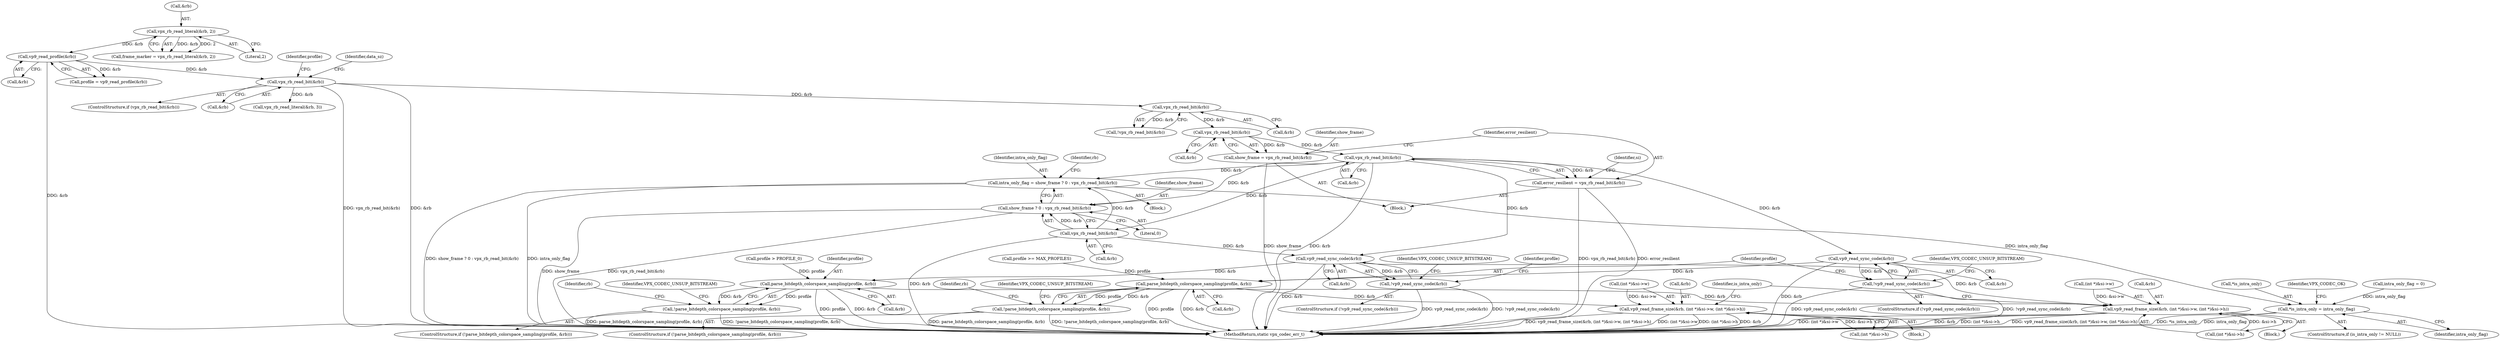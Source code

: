 digraph "0_Android_4974dcbd0289a2530df2ee2a25b5f92775df80da@API" {
"1000237" [label="(Call,vpx_rb_read_bit(&rb))"];
"1000232" [label="(Call,vpx_rb_read_bit(&rb))"];
"1000201" [label="(Call,vpx_rb_read_bit(&rb))"];
"1000185" [label="(Call,vp9_read_profile(&rb))"];
"1000178" [label="(Call,vpx_rb_read_literal(&rb, 2))"];
"1000235" [label="(Call,show_frame = vpx_rb_read_bit(&rb))"];
"1000242" [label="(Call,vpx_rb_read_bit(&rb))"];
"1000240" [label="(Call,error_resilient = vpx_rb_read_bit(&rb))"];
"1000252" [label="(Call,vp9_read_sync_code(&rb))"];
"1000251" [label="(Call,!vp9_read_sync_code(&rb))"];
"1000259" [label="(Call,parse_bitdepth_colorspace_sampling(profile, &rb))"];
"1000258" [label="(Call,!parse_bitdepth_colorspace_sampling(profile, &rb))"];
"1000265" [label="(Call,vp9_read_frame_size(&rb, (int *)&si->w, (int *)&si->h))"];
"1000282" [label="(Call,intra_only_flag = show_frame ? 0 : vpx_rb_read_bit(&rb))"];
"1000345" [label="(Call,*is_intra_only = intra_only_flag)"];
"1000284" [label="(Call,show_frame ? 0 : vpx_rb_read_bit(&rb))"];
"1000287" [label="(Call,vpx_rb_read_bit(&rb))"];
"1000303" [label="(Call,vp9_read_sync_code(&rb))"];
"1000302" [label="(Call,!vp9_read_sync_code(&rb))"];
"1000315" [label="(Call,parse_bitdepth_colorspace_sampling(profile, &rb))"];
"1000314" [label="(Call,!parse_bitdepth_colorspace_sampling(profile, &rb))"];
"1000326" [label="(Call,vp9_read_frame_size(&rb, (int *)&si->w, (int *)&si->h))"];
"1000341" [label="(ControlStructure,if (is_intra_only != NULL))"];
"1000335" [label="(Call,(int *)&si->h)"];
"1000253" [label="(Call,&rb)"];
"1000314" [label="(Call,!parse_bitdepth_colorspace_sampling(profile, &rb))"];
"1000350" [label="(Identifier,VPX_CODEC_OK)"];
"1000183" [label="(Call,profile = vp9_read_profile(&rb))"];
"1000267" [label="(Identifier,rb)"];
"1000274" [label="(Call,(int *)&si->h)"];
"1000232" [label="(Call,vpx_rb_read_bit(&rb))"];
"1000264" [label="(Identifier,VPX_CODEC_UNSUP_BITSTREAM)"];
"1000200" [label="(ControlStructure,if (vpx_rb_read_bit(&rb)))"];
"1000251" [label="(Call,!vp9_read_sync_code(&rb))"];
"1000310" [label="(Identifier,profile)"];
"1000243" [label="(Call,&rb)"];
"1000323" [label="(Identifier,rb)"];
"1000265" [label="(Call,vp9_read_frame_size(&rb, (int *)&si->w, (int *)&si->h))"];
"1000202" [label="(Call,&rb)"];
"1000317" [label="(Call,&rb)"];
"1000169" [label="(Block,)"];
"1000282" [label="(Call,intra_only_flag = show_frame ? 0 : vpx_rb_read_bit(&rb))"];
"1000286" [label="(Literal,0)"];
"1000208" [label="(Identifier,profile)"];
"1000268" [label="(Call,(int *)&si->w)"];
"1000313" [label="(ControlStructure,if (!parse_bitdepth_colorspace_sampling(profile, &rb)))"];
"1000235" [label="(Call,show_frame = vpx_rb_read_bit(&rb))"];
"1000307" [label="(Identifier,VPX_CODEC_UNSUP_BITSTREAM)"];
"1000320" [label="(Identifier,VPX_CODEC_UNSUP_BITSTREAM)"];
"1000300" [label="(Block,)"];
"1000301" [label="(ControlStructure,if (!vp9_read_sync_code(&rb)))"];
"1000345" [label="(Call,*is_intra_only = intra_only_flag)"];
"1000266" [label="(Call,&rb)"];
"1000258" [label="(Call,!parse_bitdepth_colorspace_sampling(profile, &rb))"];
"1000120" [label="(Call,intra_only_flag = 0)"];
"1000283" [label="(Identifier,intra_only_flag)"];
"1000288" [label="(Call,&rb)"];
"1000201" [label="(Call,vpx_rb_read_bit(&rb))"];
"1000281" [label="(Block,)"];
"1000256" [label="(Identifier,VPX_CODEC_UNSUP_BITSTREAM)"];
"1000326" [label="(Call,vp9_read_frame_size(&rb, (int *)&si->w, (int *)&si->h))"];
"1000247" [label="(Identifier,si)"];
"1000240" [label="(Call,error_resilient = vpx_rb_read_bit(&rb))"];
"1000237" [label="(Call,vpx_rb_read_bit(&rb))"];
"1000241" [label="(Identifier,error_resilient)"];
"1000303" [label="(Call,vp9_read_sync_code(&rb))"];
"1000186" [label="(Call,&rb)"];
"1000185" [label="(Call,vp9_read_profile(&rb))"];
"1000260" [label="(Identifier,profile)"];
"1000176" [label="(Call,frame_marker = vpx_rb_read_literal(&rb, 2))"];
"1000292" [label="(Identifier,rb)"];
"1000215" [label="(Call,vpx_rb_read_literal(&rb, 3))"];
"1000242" [label="(Call,vpx_rb_read_bit(&rb))"];
"1000252" [label="(Call,vp9_read_sync_code(&rb))"];
"1000236" [label="(Identifier,show_frame)"];
"1000181" [label="(Literal,2)"];
"1000287" [label="(Call,vpx_rb_read_bit(&rb))"];
"1000233" [label="(Call,&rb)"];
"1000284" [label="(Call,show_frame ? 0 : vpx_rb_read_bit(&rb))"];
"1000302" [label="(Call,!vp9_read_sync_code(&rb))"];
"1000315" [label="(Call,parse_bitdepth_colorspace_sampling(profile, &rb))"];
"1000304" [label="(Call,&rb)"];
"1000223" [label="(Identifier,data_sz)"];
"1000329" [label="(Call,(int *)&si->w)"];
"1000259" [label="(Call,parse_bitdepth_colorspace_sampling(profile, &rb))"];
"1000178" [label="(Call,vpx_rb_read_literal(&rb, 2))"];
"1000327" [label="(Call,&rb)"];
"1000231" [label="(Call,!vpx_rb_read_bit(&rb))"];
"1000285" [label="(Identifier,show_frame)"];
"1000348" [label="(Identifier,intra_only_flag)"];
"1000238" [label="(Call,&rb)"];
"1000351" [label="(MethodReturn,static vpx_codec_err_t)"];
"1000261" [label="(Call,&rb)"];
"1000257" [label="(ControlStructure,if (!parse_bitdepth_colorspace_sampling(profile, &rb)))"];
"1000343" [label="(Identifier,is_intra_only)"];
"1000346" [label="(Call,*is_intra_only)"];
"1000250" [label="(ControlStructure,if (!vp9_read_sync_code(&rb)))"];
"1000179" [label="(Call,&rb)"];
"1000195" [label="(Call,profile >= MAX_PROFILES)"];
"1000249" [label="(Block,)"];
"1000316" [label="(Identifier,profile)"];
"1000309" [label="(Call,profile > PROFILE_0)"];
"1000237" -> "1000235"  [label="AST: "];
"1000237" -> "1000238"  [label="CFG: "];
"1000238" -> "1000237"  [label="AST: "];
"1000235" -> "1000237"  [label="CFG: "];
"1000237" -> "1000235"  [label="DDG: &rb"];
"1000232" -> "1000237"  [label="DDG: &rb"];
"1000237" -> "1000242"  [label="DDG: &rb"];
"1000232" -> "1000231"  [label="AST: "];
"1000232" -> "1000233"  [label="CFG: "];
"1000233" -> "1000232"  [label="AST: "];
"1000231" -> "1000232"  [label="CFG: "];
"1000232" -> "1000231"  [label="DDG: &rb"];
"1000201" -> "1000232"  [label="DDG: &rb"];
"1000201" -> "1000200"  [label="AST: "];
"1000201" -> "1000202"  [label="CFG: "];
"1000202" -> "1000201"  [label="AST: "];
"1000208" -> "1000201"  [label="CFG: "];
"1000223" -> "1000201"  [label="CFG: "];
"1000201" -> "1000351"  [label="DDG: vpx_rb_read_bit(&rb)"];
"1000201" -> "1000351"  [label="DDG: &rb"];
"1000185" -> "1000201"  [label="DDG: &rb"];
"1000201" -> "1000215"  [label="DDG: &rb"];
"1000185" -> "1000183"  [label="AST: "];
"1000185" -> "1000186"  [label="CFG: "];
"1000186" -> "1000185"  [label="AST: "];
"1000183" -> "1000185"  [label="CFG: "];
"1000185" -> "1000351"  [label="DDG: &rb"];
"1000185" -> "1000183"  [label="DDG: &rb"];
"1000178" -> "1000185"  [label="DDG: &rb"];
"1000178" -> "1000176"  [label="AST: "];
"1000178" -> "1000181"  [label="CFG: "];
"1000179" -> "1000178"  [label="AST: "];
"1000181" -> "1000178"  [label="AST: "];
"1000176" -> "1000178"  [label="CFG: "];
"1000178" -> "1000176"  [label="DDG: &rb"];
"1000178" -> "1000176"  [label="DDG: 2"];
"1000235" -> "1000169"  [label="AST: "];
"1000236" -> "1000235"  [label="AST: "];
"1000241" -> "1000235"  [label="CFG: "];
"1000235" -> "1000351"  [label="DDG: show_frame"];
"1000242" -> "1000240"  [label="AST: "];
"1000242" -> "1000243"  [label="CFG: "];
"1000243" -> "1000242"  [label="AST: "];
"1000240" -> "1000242"  [label="CFG: "];
"1000242" -> "1000351"  [label="DDG: &rb"];
"1000242" -> "1000240"  [label="DDG: &rb"];
"1000242" -> "1000252"  [label="DDG: &rb"];
"1000242" -> "1000282"  [label="DDG: &rb"];
"1000242" -> "1000284"  [label="DDG: &rb"];
"1000242" -> "1000287"  [label="DDG: &rb"];
"1000242" -> "1000303"  [label="DDG: &rb"];
"1000240" -> "1000169"  [label="AST: "];
"1000241" -> "1000240"  [label="AST: "];
"1000247" -> "1000240"  [label="CFG: "];
"1000240" -> "1000351"  [label="DDG: vpx_rb_read_bit(&rb)"];
"1000240" -> "1000351"  [label="DDG: error_resilient"];
"1000252" -> "1000251"  [label="AST: "];
"1000252" -> "1000253"  [label="CFG: "];
"1000253" -> "1000252"  [label="AST: "];
"1000251" -> "1000252"  [label="CFG: "];
"1000252" -> "1000351"  [label="DDG: &rb"];
"1000252" -> "1000251"  [label="DDG: &rb"];
"1000252" -> "1000259"  [label="DDG: &rb"];
"1000251" -> "1000250"  [label="AST: "];
"1000256" -> "1000251"  [label="CFG: "];
"1000260" -> "1000251"  [label="CFG: "];
"1000251" -> "1000351"  [label="DDG: !vp9_read_sync_code(&rb)"];
"1000251" -> "1000351"  [label="DDG: vp9_read_sync_code(&rb)"];
"1000259" -> "1000258"  [label="AST: "];
"1000259" -> "1000261"  [label="CFG: "];
"1000260" -> "1000259"  [label="AST: "];
"1000261" -> "1000259"  [label="AST: "];
"1000258" -> "1000259"  [label="CFG: "];
"1000259" -> "1000351"  [label="DDG: profile"];
"1000259" -> "1000351"  [label="DDG: &rb"];
"1000259" -> "1000258"  [label="DDG: profile"];
"1000259" -> "1000258"  [label="DDG: &rb"];
"1000195" -> "1000259"  [label="DDG: profile"];
"1000259" -> "1000265"  [label="DDG: &rb"];
"1000258" -> "1000257"  [label="AST: "];
"1000264" -> "1000258"  [label="CFG: "];
"1000267" -> "1000258"  [label="CFG: "];
"1000258" -> "1000351"  [label="DDG: parse_bitdepth_colorspace_sampling(profile, &rb)"];
"1000258" -> "1000351"  [label="DDG: !parse_bitdepth_colorspace_sampling(profile, &rb)"];
"1000265" -> "1000249"  [label="AST: "];
"1000265" -> "1000274"  [label="CFG: "];
"1000266" -> "1000265"  [label="AST: "];
"1000268" -> "1000265"  [label="AST: "];
"1000274" -> "1000265"  [label="AST: "];
"1000343" -> "1000265"  [label="CFG: "];
"1000265" -> "1000351"  [label="DDG: vp9_read_frame_size(&rb, (int *)&si->w, (int *)&si->h)"];
"1000265" -> "1000351"  [label="DDG: (int *)&si->w"];
"1000265" -> "1000351"  [label="DDG: (int *)&si->h"];
"1000265" -> "1000351"  [label="DDG: &rb"];
"1000268" -> "1000265"  [label="DDG: &si->w"];
"1000274" -> "1000265"  [label="DDG: &si->h"];
"1000282" -> "1000281"  [label="AST: "];
"1000282" -> "1000284"  [label="CFG: "];
"1000283" -> "1000282"  [label="AST: "];
"1000284" -> "1000282"  [label="AST: "];
"1000292" -> "1000282"  [label="CFG: "];
"1000282" -> "1000351"  [label="DDG: show_frame ? 0 : vpx_rb_read_bit(&rb)"];
"1000282" -> "1000351"  [label="DDG: intra_only_flag"];
"1000287" -> "1000282"  [label="DDG: &rb"];
"1000282" -> "1000345"  [label="DDG: intra_only_flag"];
"1000345" -> "1000341"  [label="AST: "];
"1000345" -> "1000348"  [label="CFG: "];
"1000346" -> "1000345"  [label="AST: "];
"1000348" -> "1000345"  [label="AST: "];
"1000350" -> "1000345"  [label="CFG: "];
"1000345" -> "1000351"  [label="DDG: intra_only_flag"];
"1000345" -> "1000351"  [label="DDG: *is_intra_only"];
"1000120" -> "1000345"  [label="DDG: intra_only_flag"];
"1000284" -> "1000286"  [label="CFG: "];
"1000284" -> "1000287"  [label="CFG: "];
"1000285" -> "1000284"  [label="AST: "];
"1000286" -> "1000284"  [label="AST: "];
"1000287" -> "1000284"  [label="AST: "];
"1000284" -> "1000351"  [label="DDG: show_frame"];
"1000284" -> "1000351"  [label="DDG: vpx_rb_read_bit(&rb)"];
"1000287" -> "1000284"  [label="DDG: &rb"];
"1000287" -> "1000288"  [label="CFG: "];
"1000288" -> "1000287"  [label="AST: "];
"1000287" -> "1000351"  [label="DDG: &rb"];
"1000287" -> "1000303"  [label="DDG: &rb"];
"1000303" -> "1000302"  [label="AST: "];
"1000303" -> "1000304"  [label="CFG: "];
"1000304" -> "1000303"  [label="AST: "];
"1000302" -> "1000303"  [label="CFG: "];
"1000303" -> "1000351"  [label="DDG: &rb"];
"1000303" -> "1000302"  [label="DDG: &rb"];
"1000303" -> "1000315"  [label="DDG: &rb"];
"1000303" -> "1000326"  [label="DDG: &rb"];
"1000302" -> "1000301"  [label="AST: "];
"1000307" -> "1000302"  [label="CFG: "];
"1000310" -> "1000302"  [label="CFG: "];
"1000302" -> "1000351"  [label="DDG: vp9_read_sync_code(&rb)"];
"1000302" -> "1000351"  [label="DDG: !vp9_read_sync_code(&rb)"];
"1000315" -> "1000314"  [label="AST: "];
"1000315" -> "1000317"  [label="CFG: "];
"1000316" -> "1000315"  [label="AST: "];
"1000317" -> "1000315"  [label="AST: "];
"1000314" -> "1000315"  [label="CFG: "];
"1000315" -> "1000351"  [label="DDG: profile"];
"1000315" -> "1000351"  [label="DDG: &rb"];
"1000315" -> "1000314"  [label="DDG: profile"];
"1000315" -> "1000314"  [label="DDG: &rb"];
"1000309" -> "1000315"  [label="DDG: profile"];
"1000315" -> "1000326"  [label="DDG: &rb"];
"1000314" -> "1000313"  [label="AST: "];
"1000320" -> "1000314"  [label="CFG: "];
"1000323" -> "1000314"  [label="CFG: "];
"1000314" -> "1000351"  [label="DDG: parse_bitdepth_colorspace_sampling(profile, &rb)"];
"1000314" -> "1000351"  [label="DDG: !parse_bitdepth_colorspace_sampling(profile, &rb)"];
"1000326" -> "1000300"  [label="AST: "];
"1000326" -> "1000335"  [label="CFG: "];
"1000327" -> "1000326"  [label="AST: "];
"1000329" -> "1000326"  [label="AST: "];
"1000335" -> "1000326"  [label="AST: "];
"1000343" -> "1000326"  [label="CFG: "];
"1000326" -> "1000351"  [label="DDG: vp9_read_frame_size(&rb, (int *)&si->w, (int *)&si->h)"];
"1000326" -> "1000351"  [label="DDG: (int *)&si->w"];
"1000326" -> "1000351"  [label="DDG: &rb"];
"1000326" -> "1000351"  [label="DDG: (int *)&si->h"];
"1000329" -> "1000326"  [label="DDG: &si->w"];
"1000335" -> "1000326"  [label="DDG: &si->h"];
}
